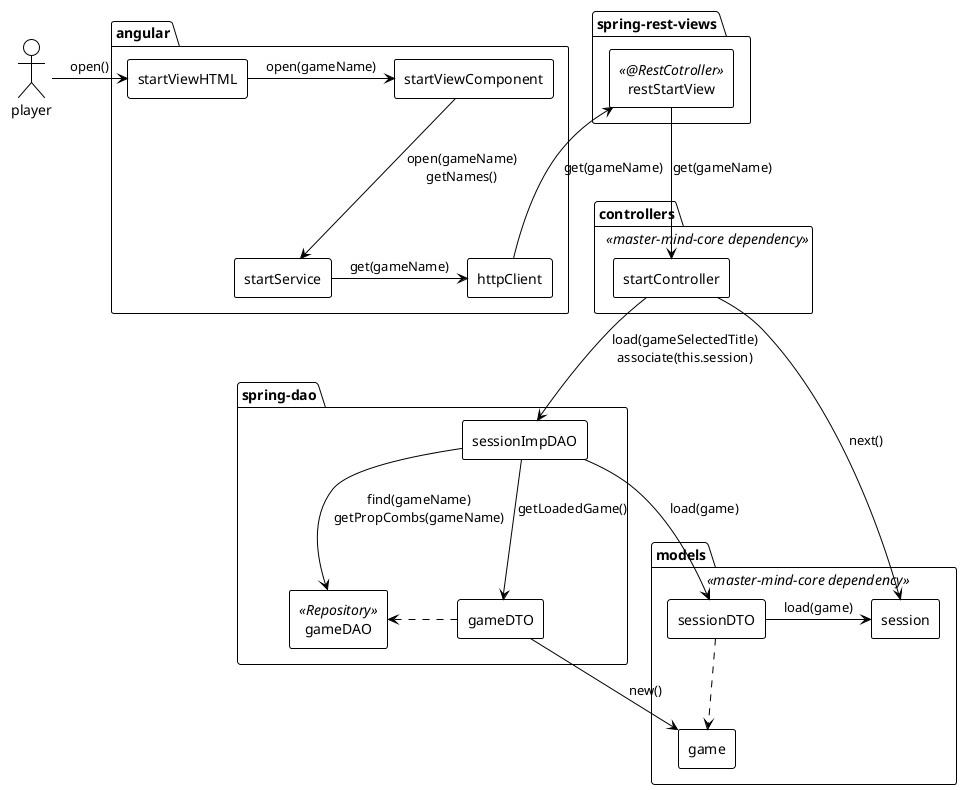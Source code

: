@startuml colaboration-open
!theme plain

actor player

package angular {
    agent startViewHTML
    agent startViewComponent
    agent startService
    agent httpClient
}

package controllers <<master-mind-core dependency>> {
    agent startController
}

package spring-rest-views {
    agent restStartView <<@RestCotroller>>
}

package spring-dao {
    agent sessionImpDAO
    agent gameDAO <<Repository>>
    agent gameDTO
}

package models <<master-mind-core dependency>>{
    agent session
    agent sessionDTO
    agent game
}

'angular
player -right-> startViewHTML :open()
startViewHTML -right-> startViewComponent :open(gameName)
startViewComponent --> startService :open(gameName)\ngetNames()
startService -right-> httpClient :get(gameName)

httpClient -up-> restStartView :get(gameName)
restStartView --> startController :get(gameName)

'controllers
startController --> session :next()
startController --> sessionImpDAO :load(gameSelectedTitle)\nassociate(this.session)

'springDAO
sessionImpDAO --> gameDAO :find(gameName)\ngetPropCombs(gameName)
sessionImpDAO --> sessionDTO :load(game)
sessionImpDAO --> gameDTO :getLoadedGame()
gameDTO -right-> game :new()
gameDTO .left.> gameDAO

'models
sessionDTO -right-> session :load(game)
sessionDTO ..> game

@enduml
